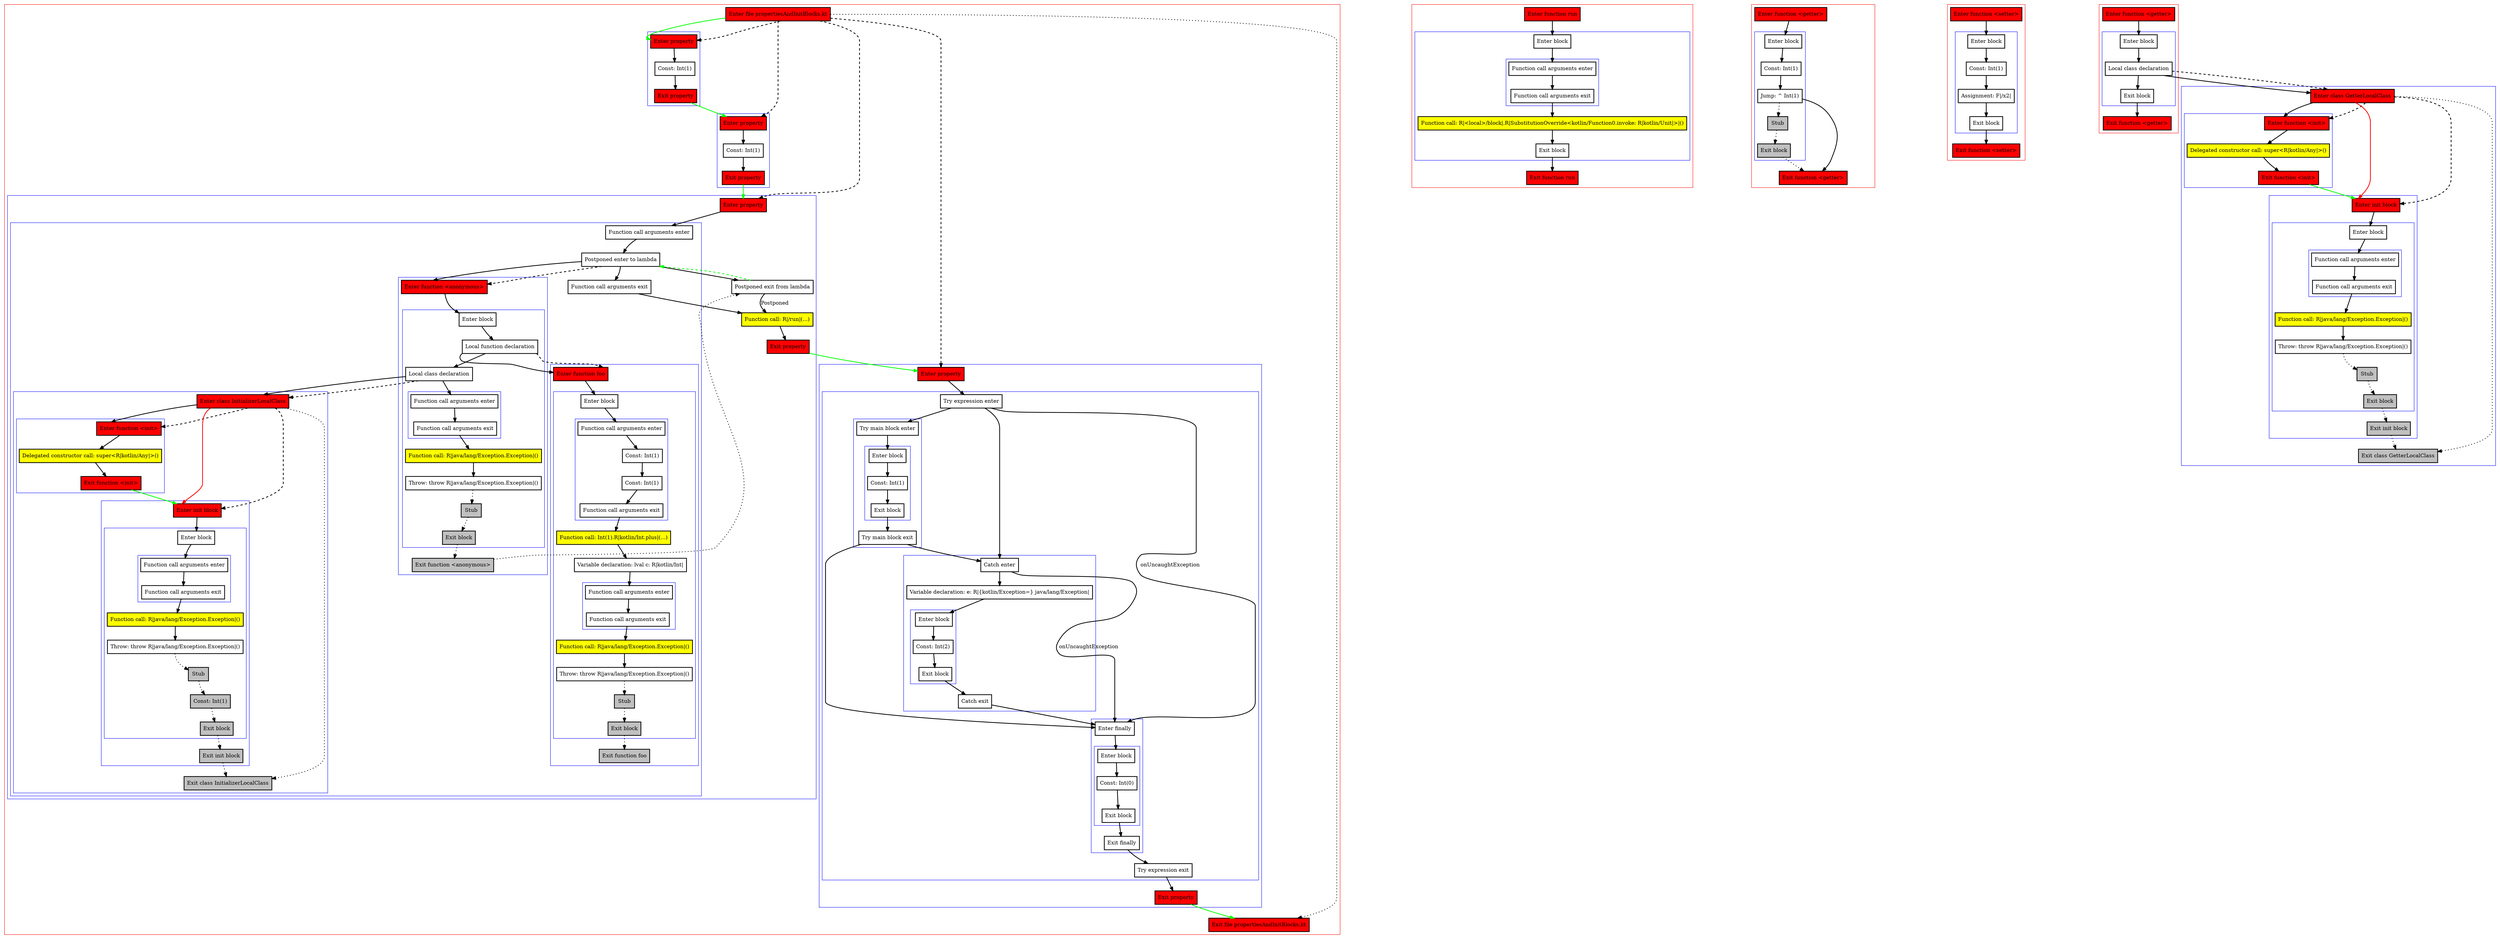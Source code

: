 digraph propertiesAndInitBlocks_kt {
    graph [nodesep=3]
    node [shape=box penwidth=2]
    edge [penwidth=2]

    subgraph cluster_0 {
        color=red
        0 [label="Enter file propertiesAndInitBlocks.kt" style="filled" fillcolor=red];
        subgraph cluster_1 {
            color=blue
            1 [label="Enter property" style="filled" fillcolor=red];
            2 [label="Const: Int(1)"];
            3 [label="Exit property" style="filled" fillcolor=red];
        }
        subgraph cluster_2 {
            color=blue
            4 [label="Enter property" style="filled" fillcolor=red];
            5 [label="Const: Int(1)"];
            6 [label="Exit property" style="filled" fillcolor=red];
        }
        subgraph cluster_3 {
            color=blue
            7 [label="Enter property" style="filled" fillcolor=red];
            subgraph cluster_4 {
                color=blue
                8 [label="Function call arguments enter"];
                9 [label="Postponed enter to lambda"];
                subgraph cluster_5 {
                    color=blue
                    10 [label="Enter function <anonymous>" style="filled" fillcolor=red];
                    subgraph cluster_6 {
                        color=blue
                        11 [label="Enter block"];
                        12 [label="Local function declaration"];
                        13 [label="Local class declaration"];
                        subgraph cluster_7 {
                            color=blue
                            14 [label="Function call arguments enter"];
                            15 [label="Function call arguments exit"];
                        }
                        16 [label="Function call: R|java/lang/Exception.Exception|()" style="filled" fillcolor=yellow];
                        17 [label="Throw: throw R|java/lang/Exception.Exception|()"];
                        18 [label="Stub" style="filled" fillcolor=gray];
                        19 [label="Exit block" style="filled" fillcolor=gray];
                    }
                    20 [label="Exit function <anonymous>" style="filled" fillcolor=gray];
                }
                subgraph cluster_8 {
                    color=blue
                    21 [label="Enter class InitializerLocalClass" style="filled" fillcolor=red];
                    subgraph cluster_9 {
                        color=blue
                        22 [label="Enter function <init>" style="filled" fillcolor=red];
                        23 [label="Delegated constructor call: super<R|kotlin/Any|>()" style="filled" fillcolor=yellow];
                        24 [label="Exit function <init>" style="filled" fillcolor=red];
                    }
                    subgraph cluster_10 {
                        color=blue
                        25 [label="Enter init block" style="filled" fillcolor=red];
                        subgraph cluster_11 {
                            color=blue
                            26 [label="Enter block"];
                            subgraph cluster_12 {
                                color=blue
                                27 [label="Function call arguments enter"];
                                28 [label="Function call arguments exit"];
                            }
                            29 [label="Function call: R|java/lang/Exception.Exception|()" style="filled" fillcolor=yellow];
                            30 [label="Throw: throw R|java/lang/Exception.Exception|()"];
                            31 [label="Stub" style="filled" fillcolor=gray];
                            32 [label="Const: Int(1)" style="filled" fillcolor=gray];
                            33 [label="Exit block" style="filled" fillcolor=gray];
                        }
                        34 [label="Exit init block" style="filled" fillcolor=gray];
                    }
                    35 [label="Exit class InitializerLocalClass" style="filled" fillcolor=gray];
                }
                subgraph cluster_13 {
                    color=blue
                    36 [label="Enter function foo" style="filled" fillcolor=red];
                    subgraph cluster_14 {
                        color=blue
                        37 [label="Enter block"];
                        subgraph cluster_15 {
                            color=blue
                            38 [label="Function call arguments enter"];
                            39 [label="Const: Int(1)"];
                            40 [label="Const: Int(1)"];
                            41 [label="Function call arguments exit"];
                        }
                        42 [label="Function call: Int(1).R|kotlin/Int.plus|(...)" style="filled" fillcolor=yellow];
                        43 [label="Variable declaration: lval c: R|kotlin/Int|"];
                        subgraph cluster_16 {
                            color=blue
                            44 [label="Function call arguments enter"];
                            45 [label="Function call arguments exit"];
                        }
                        46 [label="Function call: R|java/lang/Exception.Exception|()" style="filled" fillcolor=yellow];
                        47 [label="Throw: throw R|java/lang/Exception.Exception|()"];
                        48 [label="Stub" style="filled" fillcolor=gray];
                        49 [label="Exit block" style="filled" fillcolor=gray];
                    }
                    50 [label="Exit function foo" style="filled" fillcolor=gray];
                }
                51 [label="Function call arguments exit"];
            }
            52 [label="Postponed exit from lambda"];
            53 [label="Function call: R|/run|(...)" style="filled" fillcolor=yellow];
            54 [label="Exit property" style="filled" fillcolor=red];
        }
        subgraph cluster_17 {
            color=blue
            55 [label="Enter property" style="filled" fillcolor=red];
            subgraph cluster_18 {
                color=blue
                56 [label="Try expression enter"];
                subgraph cluster_19 {
                    color=blue
                    57 [label="Try main block enter"];
                    subgraph cluster_20 {
                        color=blue
                        58 [label="Enter block"];
                        59 [label="Const: Int(1)"];
                        60 [label="Exit block"];
                    }
                    61 [label="Try main block exit"];
                }
                subgraph cluster_21 {
                    color=blue
                    62 [label="Catch enter"];
                    63 [label="Variable declaration: e: R|{kotlin/Exception=} java/lang/Exception|"];
                    subgraph cluster_22 {
                        color=blue
                        64 [label="Enter block"];
                        65 [label="Const: Int(2)"];
                        66 [label="Exit block"];
                    }
                    67 [label="Catch exit"];
                }
                subgraph cluster_23 {
                    color=blue
                    68 [label="Enter finally"];
                    subgraph cluster_24 {
                        color=blue
                        69 [label="Enter block"];
                        70 [label="Const: Int(0)"];
                        71 [label="Exit block"];
                    }
                    72 [label="Exit finally"];
                }
                73 [label="Try expression exit"];
            }
            74 [label="Exit property" style="filled" fillcolor=red];
        }
        75 [label="Exit file propertiesAndInitBlocks.kt" style="filled" fillcolor=red];
    }
    0 -> {1} [color=green];
    0 -> {75} [style=dotted];
    0 -> {1 4 7 55} [style=dashed];
    1 -> {2};
    2 -> {3};
    3 -> {4} [color=green];
    4 -> {5};
    5 -> {6};
    6 -> {7} [color=green];
    7 -> {8};
    8 -> {9};
    9 -> {10 51 52};
    9 -> {10} [style=dashed];
    10 -> {11};
    11 -> {12};
    12 -> {13 36};
    12 -> {36} [style=dashed];
    13 -> {14 21};
    13 -> {21} [style=dashed];
    14 -> {15};
    15 -> {16};
    16 -> {17};
    17 -> {18} [style=dotted];
    18 -> {19} [style=dotted];
    19 -> {20} [style=dotted];
    20 -> {52} [style=dotted];
    21 -> {22};
    21 -> {25} [color=red];
    21 -> {35} [style=dotted];
    21 -> {22 25} [style=dashed];
    22 -> {23};
    23 -> {24};
    24 -> {25} [color=green];
    25 -> {26};
    26 -> {27};
    27 -> {28};
    28 -> {29};
    29 -> {30};
    30 -> {31} [style=dotted];
    31 -> {32} [style=dotted];
    32 -> {33} [style=dotted];
    33 -> {34} [style=dotted];
    34 -> {35} [style=dotted];
    36 -> {37};
    37 -> {38};
    38 -> {39};
    39 -> {40};
    40 -> {41};
    41 -> {42};
    42 -> {43};
    43 -> {44};
    44 -> {45};
    45 -> {46};
    46 -> {47};
    47 -> {48} [style=dotted];
    48 -> {49} [style=dotted];
    49 -> {50} [style=dotted];
    51 -> {53};
    52 -> {9} [color=green style=dashed];
    52 -> {53} [label="Postponed"];
    53 -> {54};
    54 -> {55} [color=green];
    55 -> {56};
    56 -> {57 62};
    56 -> {68} [label="onUncaughtException"];
    57 -> {58};
    58 -> {59};
    59 -> {60};
    60 -> {61};
    61 -> {62 68};
    62 -> {63};
    62 -> {68} [label="onUncaughtException"];
    63 -> {64};
    64 -> {65};
    65 -> {66};
    66 -> {67};
    67 -> {68};
    68 -> {69};
    69 -> {70};
    70 -> {71};
    71 -> {72};
    72 -> {73};
    73 -> {74};
    74 -> {75} [color=green];

    subgraph cluster_25 {
        color=red
        76 [label="Enter function run" style="filled" fillcolor=red];
        subgraph cluster_26 {
            color=blue
            77 [label="Enter block"];
            subgraph cluster_27 {
                color=blue
                78 [label="Function call arguments enter"];
                79 [label="Function call arguments exit"];
            }
            80 [label="Function call: R|<local>/block|.R|SubstitutionOverride<kotlin/Function0.invoke: R|kotlin/Unit|>|()" style="filled" fillcolor=yellow];
            81 [label="Exit block"];
        }
        82 [label="Exit function run" style="filled" fillcolor=red];
    }
    76 -> {77};
    77 -> {78};
    78 -> {79};
    79 -> {80};
    80 -> {81};
    81 -> {82};

    subgraph cluster_28 {
        color=red
        83 [label="Enter function <getter>" style="filled" fillcolor=red];
        subgraph cluster_29 {
            color=blue
            84 [label="Enter block"];
            85 [label="Const: Int(1)"];
            86 [label="Jump: ^ Int(1)"];
            87 [label="Stub" style="filled" fillcolor=gray];
            88 [label="Exit block" style="filled" fillcolor=gray];
        }
        89 [label="Exit function <getter>" style="filled" fillcolor=red];
    }
    83 -> {84};
    84 -> {85};
    85 -> {86};
    86 -> {89};
    86 -> {87} [style=dotted];
    87 -> {88} [style=dotted];
    88 -> {89} [style=dotted];

    subgraph cluster_30 {
        color=red
        90 [label="Enter function <setter>" style="filled" fillcolor=red];
        subgraph cluster_31 {
            color=blue
            91 [label="Enter block"];
            92 [label="Const: Int(1)"];
            93 [label="Assignment: F|/x2|"];
            94 [label="Exit block"];
        }
        95 [label="Exit function <setter>" style="filled" fillcolor=red];
    }
    90 -> {91};
    91 -> {92};
    92 -> {93};
    93 -> {94};
    94 -> {95};

    subgraph cluster_32 {
        color=red
        96 [label="Enter function <getter>" style="filled" fillcolor=red];
        subgraph cluster_33 {
            color=blue
            97 [label="Enter block"];
            98 [label="Local class declaration"];
            99 [label="Exit block"];
        }
        100 [label="Exit function <getter>" style="filled" fillcolor=red];
    }
    subgraph cluster_34 {
        color=blue
        101 [label="Enter class GetterLocalClass" style="filled" fillcolor=red];
        subgraph cluster_35 {
            color=blue
            102 [label="Enter function <init>" style="filled" fillcolor=red];
            103 [label="Delegated constructor call: super<R|kotlin/Any|>()" style="filled" fillcolor=yellow];
            104 [label="Exit function <init>" style="filled" fillcolor=red];
        }
        subgraph cluster_36 {
            color=blue
            105 [label="Enter init block" style="filled" fillcolor=red];
            subgraph cluster_37 {
                color=blue
                106 [label="Enter block"];
                subgraph cluster_38 {
                    color=blue
                    107 [label="Function call arguments enter"];
                    108 [label="Function call arguments exit"];
                }
                109 [label="Function call: R|java/lang/Exception.Exception|()" style="filled" fillcolor=yellow];
                110 [label="Throw: throw R|java/lang/Exception.Exception|()"];
                111 [label="Stub" style="filled" fillcolor=gray];
                112 [label="Exit block" style="filled" fillcolor=gray];
            }
            113 [label="Exit init block" style="filled" fillcolor=gray];
        }
        114 [label="Exit class GetterLocalClass" style="filled" fillcolor=gray];
    }
    96 -> {97};
    97 -> {98};
    98 -> {99 101};
    98 -> {101} [style=dashed];
    99 -> {100};
    101 -> {102};
    101 -> {105} [color=red];
    101 -> {114} [style=dotted];
    101 -> {102 105} [style=dashed];
    102 -> {103};
    103 -> {104};
    104 -> {105} [color=green];
    105 -> {106};
    106 -> {107};
    107 -> {108};
    108 -> {109};
    109 -> {110};
    110 -> {111} [style=dotted];
    111 -> {112} [style=dotted];
    112 -> {113} [style=dotted];
    113 -> {114} [style=dotted];

}
